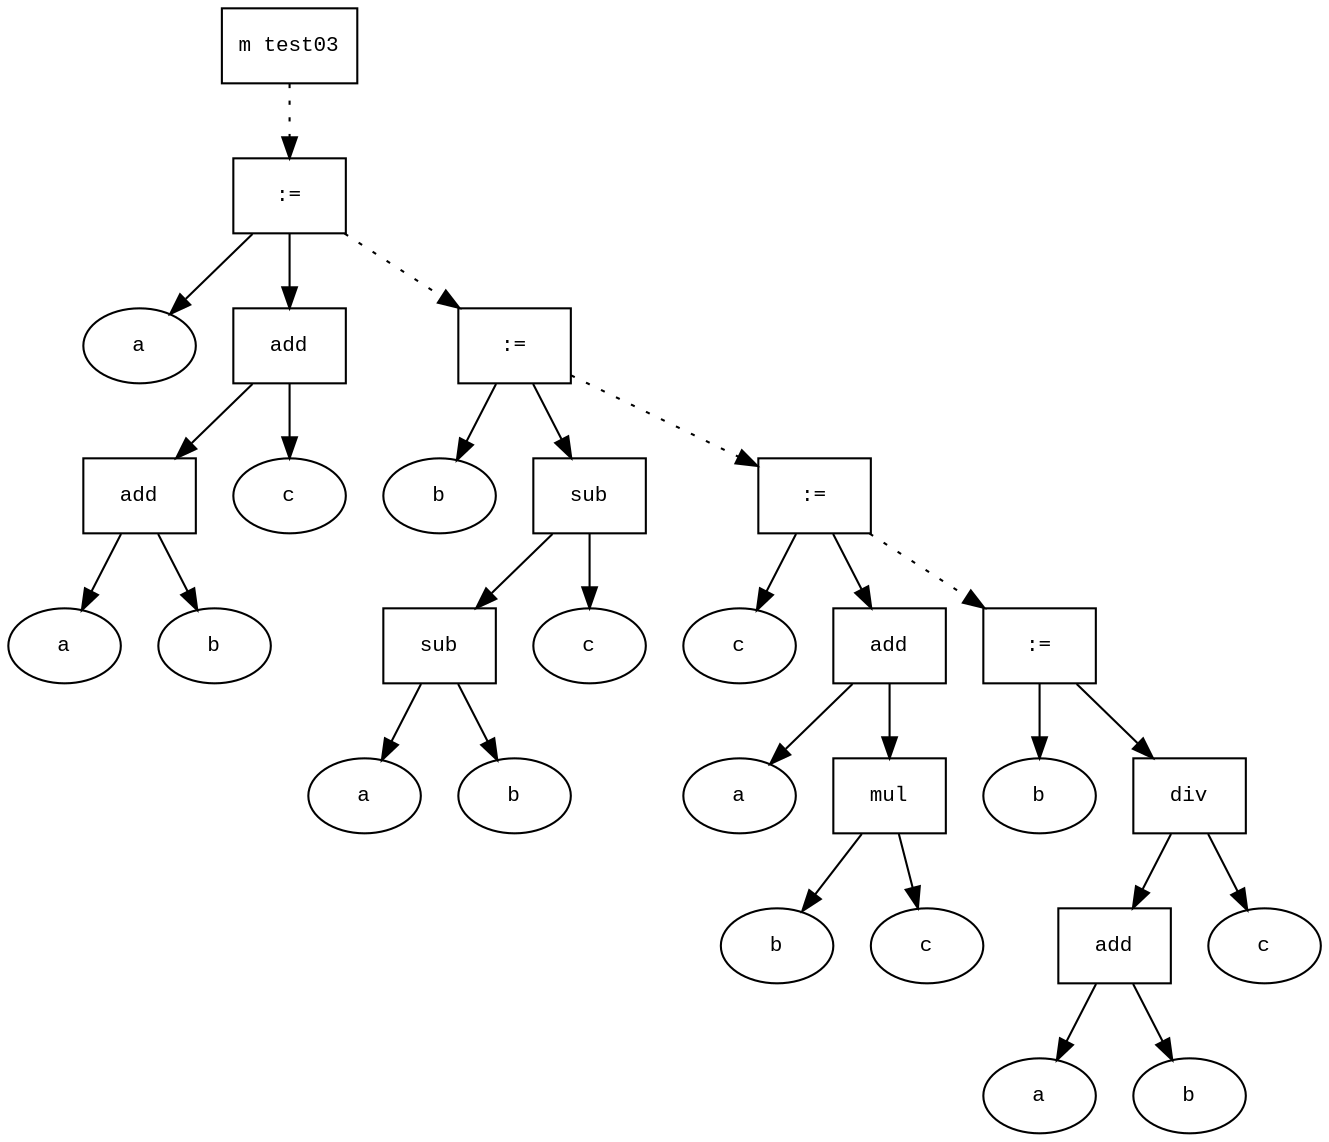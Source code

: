 digraph AST {
  graph [fontname="Times New Roman",fontsize=10];
  node  [fontname="Courier New",fontsize=10];
  edge  [fontname="Times New Roman",fontsize=10];

  node0 [label="m test03",shape=box];
  node9 [label=":=",shape=box];
  node3 [label="a",shape=ellipse];
  node9->node3;
  node8 [label="add",shape=box];
  node6 [label="add",shape=box];
  node4 [label="a",shape=ellipse];
  node6->node4;
  node5 [label="b",shape=ellipse];
  node6->node5;
  node8->node6;
  node7 [label="c",shape=ellipse];
  node8->node7;
  node9->node8;
  node0 -> node9 [style=dotted];
  node16 [label=":=",shape=box];
  node10 [label="b",shape=ellipse];
  node16->node10;
  node15 [label="sub",shape=box];
  node13 [label="sub",shape=box];
  node11 [label="a",shape=ellipse];
  node13->node11;
  node12 [label="b",shape=ellipse];
  node13->node12;
  node15->node13;
  node14 [label="c",shape=ellipse];
  node15->node14;
  node16->node15;
  node9 -> node16 [style=dotted];
  node23 [label=":=",shape=box];
  node17 [label="c",shape=ellipse];
  node23->node17;
  node22 [label="add",shape=box];
  node18 [label="a",shape=ellipse];
  node22->node18;
  node21 [label="mul",shape=box];
  node19 [label="b",shape=ellipse];
  node21->node19;
  node20 [label="c",shape=ellipse];
  node21->node20;
  node22->node21;
  node23->node22;
  node16 -> node23 [style=dotted];
  node30 [label=":=",shape=box];
  node24 [label="b",shape=ellipse];
  node30->node24;
  node29 [label="div",shape=box];
  node27 [label="add",shape=box];
  node25 [label="a",shape=ellipse];
  node27->node25;
  node26 [label="b",shape=ellipse];
  node27->node26;
  node29->node27;
  node28 [label="c",shape=ellipse];
  node29->node28;
  node30->node29;
  node23 -> node30 [style=dotted];
}
